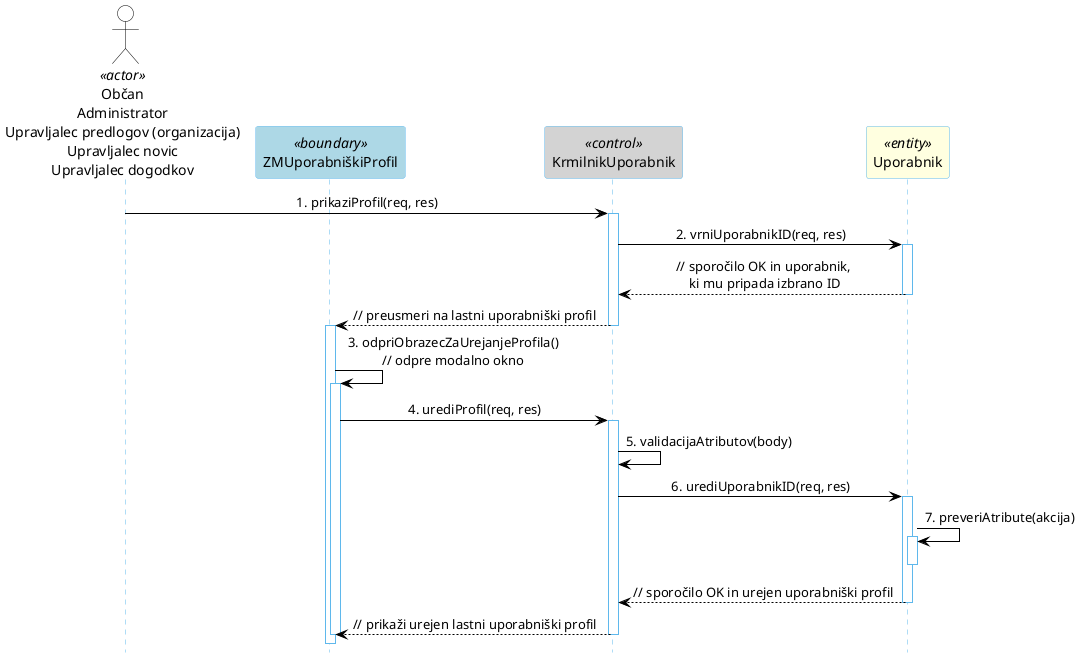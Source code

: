 @startuml
hide footbox

skinparam backgroundcolor transparent
skinparam defaultTextAlignment center
skinparam actorBorderColor black
skinparam actorBackgroundColor white
skinparam arrowColor black  
skinparam sequenceLifeLineBorderColor #5FB8EC
skinparam sequenceParticipantBorderColor #5FB8EC
skinparam sequenceParticipantBackgroundColor white


actor "Občan\nAdministrator\nUpravljalec predlogov (organizacija)\nUpravljalec novic\nUpravljalec dogodkov" as Prijavljen <<actor>>
participant "ZMUporabniškiProfil" as MojProfil <<boundary>> #lightBlue
participant "KrmilnikUporabnik" as Krmilnik <<control>> #lightGray
participant Uporabnik <<entity>> #lightYellow


Prijavljen -> Krmilnik: 1. prikaziProfil(req, res)
activate Krmilnik
Krmilnik -> Uporabnik: 2. vrniUporabnikID(req, res)
activate Uporabnik
Krmilnik <-- Uporabnik: // sporočilo OK in uporabnik,\n ki mu pripada izbrano ID
deactivate Uporabnik
MojProfil <-- Krmilnik: // preusmeri na lastni uporabniški profil
deactivate Krmilnik
activate MojProfil
MojProfil -> MojProfil: 3. odpriObrazecZaUrejanjeProfila()\n// odpre modalno okno
activate MojProfil
MojProfil -> Krmilnik: 4. urediProfil(req, res)
activate Krmilnik
Krmilnik -> Krmilnik: 5. validacijaAtributov(body)
Krmilnik -> Uporabnik: 6. urediUporabnikID(req, res)
activate Uporabnik
Uporabnik -> Uporabnik: 7. preveriAtribute(akcija)
activate Uporabnik
deactivate Uporabnik
Krmilnik <-- Uporabnik: // sporočilo OK in urejen uporabniški profil
deactivate Uporabnik
MojProfil <-- Krmilnik: // prikaži urejen lastni uporabniški profil
deactivate Krmilnik
deactivate MojProfil
@enduml